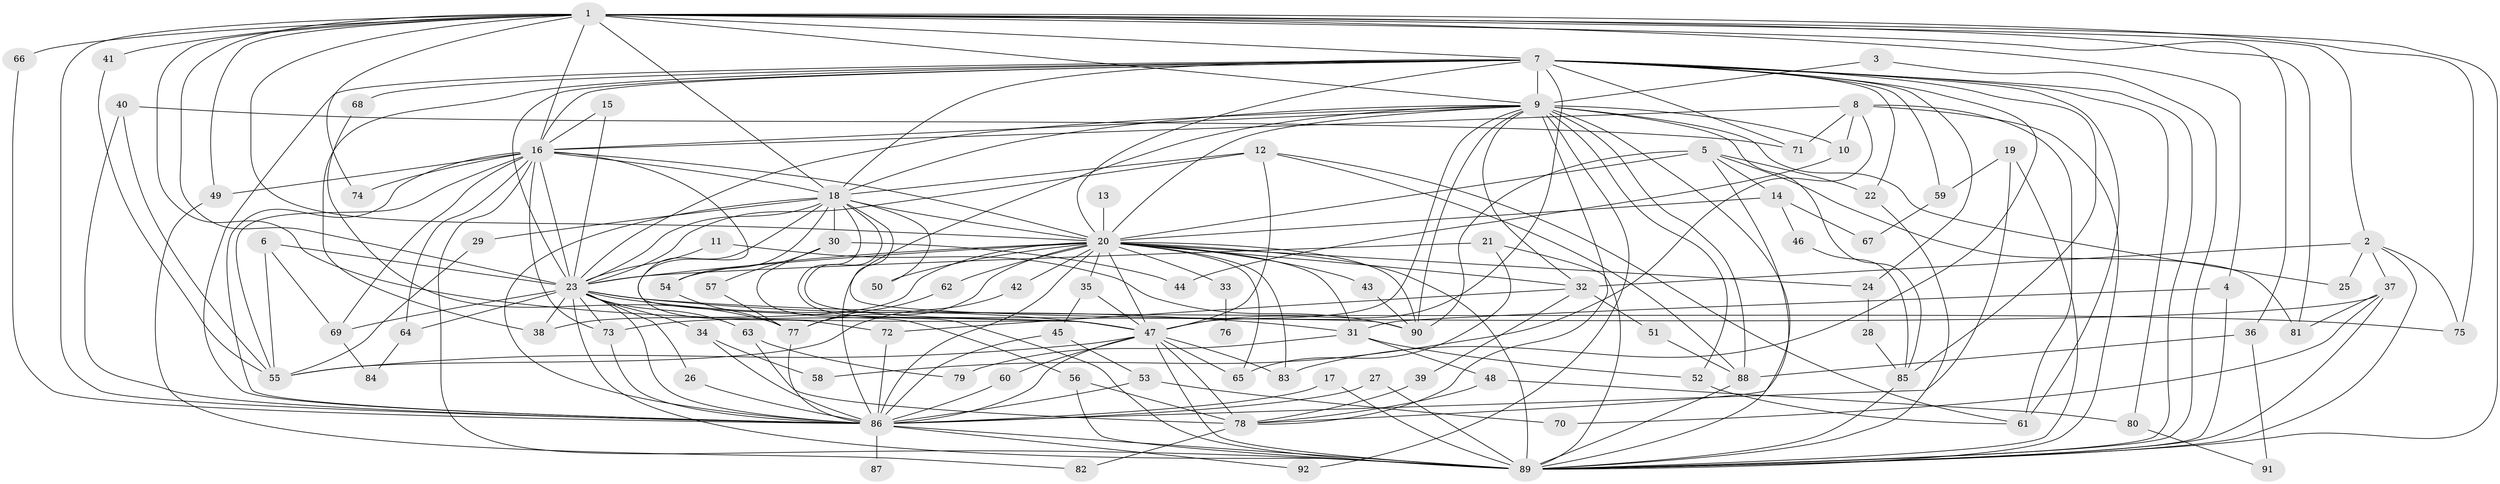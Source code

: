 // original degree distribution, {22: 0.007633587786259542, 19: 0.015267175572519083, 18: 0.015267175572519083, 29: 0.007633587786259542, 26: 0.007633587786259542, 21: 0.007633587786259542, 30: 0.007633587786259542, 28: 0.007633587786259542, 3: 0.2595419847328244, 4: 0.061068702290076333, 6: 0.04580152671755725, 2: 0.5038167938931297, 5: 0.030534351145038167, 7: 0.015267175572519083, 8: 0.007633587786259542}
// Generated by graph-tools (version 1.1) at 2025/36/03/04/25 23:36:27]
// undirected, 92 vertices, 226 edges
graph export_dot {
  node [color=gray90,style=filled];
  1;
  2;
  3;
  4;
  5;
  6;
  7;
  8;
  9;
  10;
  11;
  12;
  13;
  14;
  15;
  16;
  17;
  18;
  19;
  20;
  21;
  22;
  23;
  24;
  25;
  26;
  27;
  28;
  29;
  30;
  31;
  32;
  33;
  34;
  35;
  36;
  37;
  38;
  39;
  40;
  41;
  42;
  43;
  44;
  45;
  46;
  47;
  48;
  49;
  50;
  51;
  52;
  53;
  54;
  55;
  56;
  57;
  58;
  59;
  60;
  61;
  62;
  63;
  64;
  65;
  66;
  67;
  68;
  69;
  70;
  71;
  72;
  73;
  74;
  75;
  76;
  77;
  78;
  79;
  80;
  81;
  82;
  83;
  84;
  85;
  86;
  87;
  88;
  89;
  90;
  91;
  92;
  1 -- 2 [weight=1.0];
  1 -- 4 [weight=1.0];
  1 -- 7 [weight=1.0];
  1 -- 9 [weight=1.0];
  1 -- 16 [weight=1.0];
  1 -- 18 [weight=1.0];
  1 -- 20 [weight=1.0];
  1 -- 23 [weight=1.0];
  1 -- 36 [weight=1.0];
  1 -- 41 [weight=1.0];
  1 -- 47 [weight=1.0];
  1 -- 49 [weight=1.0];
  1 -- 66 [weight=1.0];
  1 -- 74 [weight=1.0];
  1 -- 75 [weight=1.0];
  1 -- 81 [weight=1.0];
  1 -- 86 [weight=1.0];
  1 -- 89 [weight=1.0];
  2 -- 25 [weight=1.0];
  2 -- 32 [weight=1.0];
  2 -- 37 [weight=1.0];
  2 -- 75 [weight=1.0];
  2 -- 89 [weight=1.0];
  3 -- 9 [weight=1.0];
  3 -- 89 [weight=1.0];
  4 -- 31 [weight=1.0];
  4 -- 89 [weight=1.0];
  5 -- 14 [weight=1.0];
  5 -- 20 [weight=1.0];
  5 -- 22 [weight=1.0];
  5 -- 78 [weight=1.0];
  5 -- 81 [weight=1.0];
  5 -- 90 [weight=1.0];
  6 -- 23 [weight=2.0];
  6 -- 55 [weight=1.0];
  6 -- 69 [weight=1.0];
  7 -- 9 [weight=2.0];
  7 -- 16 [weight=1.0];
  7 -- 18 [weight=2.0];
  7 -- 20 [weight=1.0];
  7 -- 22 [weight=1.0];
  7 -- 23 [weight=1.0];
  7 -- 24 [weight=1.0];
  7 -- 38 [weight=1.0];
  7 -- 47 [weight=1.0];
  7 -- 59 [weight=1.0];
  7 -- 61 [weight=1.0];
  7 -- 68 [weight=1.0];
  7 -- 71 [weight=1.0];
  7 -- 80 [weight=1.0];
  7 -- 83 [weight=1.0];
  7 -- 85 [weight=1.0];
  7 -- 86 [weight=1.0];
  7 -- 89 [weight=1.0];
  8 -- 10 [weight=1.0];
  8 -- 16 [weight=1.0];
  8 -- 58 [weight=1.0];
  8 -- 61 [weight=1.0];
  8 -- 71 [weight=1.0];
  8 -- 89 [weight=1.0];
  9 -- 10 [weight=1.0];
  9 -- 16 [weight=1.0];
  9 -- 18 [weight=1.0];
  9 -- 20 [weight=1.0];
  9 -- 23 [weight=1.0];
  9 -- 25 [weight=1.0];
  9 -- 32 [weight=1.0];
  9 -- 47 [weight=1.0];
  9 -- 52 [weight=1.0];
  9 -- 78 [weight=1.0];
  9 -- 85 [weight=1.0];
  9 -- 86 [weight=1.0];
  9 -- 88 [weight=1.0];
  9 -- 89 [weight=2.0];
  9 -- 90 [weight=1.0];
  9 -- 92 [weight=1.0];
  10 -- 44 [weight=1.0];
  11 -- 23 [weight=1.0];
  11 -- 90 [weight=1.0];
  12 -- 18 [weight=1.0];
  12 -- 23 [weight=1.0];
  12 -- 47 [weight=1.0];
  12 -- 61 [weight=1.0];
  12 -- 88 [weight=1.0];
  13 -- 20 [weight=1.0];
  14 -- 20 [weight=1.0];
  14 -- 46 [weight=1.0];
  14 -- 67 [weight=1.0];
  15 -- 16 [weight=1.0];
  15 -- 23 [weight=1.0];
  16 -- 18 [weight=1.0];
  16 -- 20 [weight=1.0];
  16 -- 23 [weight=1.0];
  16 -- 47 [weight=1.0];
  16 -- 49 [weight=1.0];
  16 -- 55 [weight=1.0];
  16 -- 64 [weight=1.0];
  16 -- 69 [weight=1.0];
  16 -- 73 [weight=1.0];
  16 -- 74 [weight=2.0];
  16 -- 86 [weight=1.0];
  16 -- 89 [weight=2.0];
  17 -- 86 [weight=1.0];
  17 -- 89 [weight=1.0];
  18 -- 20 [weight=1.0];
  18 -- 23 [weight=1.0];
  18 -- 29 [weight=1.0];
  18 -- 30 [weight=2.0];
  18 -- 47 [weight=1.0];
  18 -- 50 [weight=1.0];
  18 -- 54 [weight=1.0];
  18 -- 72 [weight=1.0];
  18 -- 86 [weight=1.0];
  18 -- 89 [weight=1.0];
  18 -- 90 [weight=1.0];
  19 -- 59 [weight=1.0];
  19 -- 86 [weight=1.0];
  19 -- 89 [weight=1.0];
  20 -- 23 [weight=1.0];
  20 -- 24 [weight=1.0];
  20 -- 31 [weight=1.0];
  20 -- 32 [weight=1.0];
  20 -- 33 [weight=1.0];
  20 -- 35 [weight=1.0];
  20 -- 38 [weight=1.0];
  20 -- 42 [weight=1.0];
  20 -- 43 [weight=1.0];
  20 -- 47 [weight=1.0];
  20 -- 50 [weight=1.0];
  20 -- 54 [weight=1.0];
  20 -- 62 [weight=1.0];
  20 -- 65 [weight=1.0];
  20 -- 77 [weight=2.0];
  20 -- 83 [weight=1.0];
  20 -- 86 [weight=1.0];
  20 -- 89 [weight=2.0];
  20 -- 90 [weight=1.0];
  21 -- 23 [weight=1.0];
  21 -- 65 [weight=1.0];
  21 -- 89 [weight=1.0];
  22 -- 89 [weight=1.0];
  23 -- 26 [weight=1.0];
  23 -- 31 [weight=1.0];
  23 -- 34 [weight=1.0];
  23 -- 38 [weight=1.0];
  23 -- 47 [weight=1.0];
  23 -- 63 [weight=1.0];
  23 -- 64 [weight=1.0];
  23 -- 69 [weight=1.0];
  23 -- 73 [weight=1.0];
  23 -- 75 [weight=1.0];
  23 -- 86 [weight=1.0];
  23 -- 89 [weight=2.0];
  24 -- 28 [weight=1.0];
  26 -- 86 [weight=1.0];
  27 -- 86 [weight=1.0];
  27 -- 89 [weight=1.0];
  28 -- 85 [weight=1.0];
  29 -- 55 [weight=1.0];
  30 -- 44 [weight=1.0];
  30 -- 56 [weight=1.0];
  30 -- 57 [weight=1.0];
  31 -- 48 [weight=1.0];
  31 -- 52 [weight=1.0];
  31 -- 79 [weight=1.0];
  32 -- 39 [weight=1.0];
  32 -- 51 [weight=1.0];
  32 -- 72 [weight=1.0];
  33 -- 76 [weight=1.0];
  34 -- 58 [weight=1.0];
  34 -- 86 [weight=1.0];
  35 -- 45 [weight=1.0];
  35 -- 47 [weight=1.0];
  36 -- 88 [weight=1.0];
  36 -- 91 [weight=1.0];
  37 -- 70 [weight=1.0];
  37 -- 73 [weight=1.0];
  37 -- 81 [weight=1.0];
  37 -- 89 [weight=1.0];
  39 -- 78 [weight=1.0];
  40 -- 55 [weight=1.0];
  40 -- 71 [weight=1.0];
  40 -- 86 [weight=1.0];
  41 -- 55 [weight=1.0];
  42 -- 55 [weight=1.0];
  43 -- 90 [weight=1.0];
  45 -- 53 [weight=1.0];
  45 -- 86 [weight=2.0];
  46 -- 85 [weight=1.0];
  47 -- 55 [weight=1.0];
  47 -- 60 [weight=1.0];
  47 -- 65 [weight=1.0];
  47 -- 78 [weight=1.0];
  47 -- 83 [weight=1.0];
  47 -- 86 [weight=1.0];
  47 -- 89 [weight=3.0];
  48 -- 78 [weight=1.0];
  48 -- 80 [weight=1.0];
  49 -- 82 [weight=1.0];
  51 -- 88 [weight=1.0];
  52 -- 61 [weight=1.0];
  53 -- 70 [weight=1.0];
  53 -- 86 [weight=1.0];
  54 -- 77 [weight=1.0];
  56 -- 78 [weight=1.0];
  56 -- 89 [weight=1.0];
  57 -- 77 [weight=1.0];
  59 -- 67 [weight=1.0];
  60 -- 86 [weight=1.0];
  62 -- 77 [weight=1.0];
  63 -- 78 [weight=1.0];
  63 -- 79 [weight=1.0];
  64 -- 84 [weight=1.0];
  66 -- 86 [weight=1.0];
  68 -- 77 [weight=1.0];
  69 -- 84 [weight=1.0];
  72 -- 86 [weight=1.0];
  73 -- 86 [weight=1.0];
  77 -- 86 [weight=1.0];
  78 -- 82 [weight=1.0];
  80 -- 91 [weight=1.0];
  85 -- 89 [weight=1.0];
  86 -- 87 [weight=1.0];
  86 -- 89 [weight=2.0];
  86 -- 92 [weight=1.0];
  88 -- 89 [weight=1.0];
}
